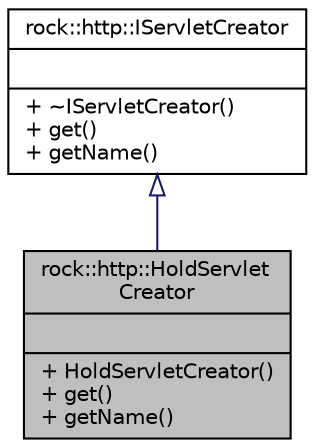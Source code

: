 digraph "rock::http::HoldServletCreator"
{
 // LATEX_PDF_SIZE
  edge [fontname="Helvetica",fontsize="10",labelfontname="Helvetica",labelfontsize="10"];
  node [fontname="Helvetica",fontsize="10",shape=record];
  Node1 [label="{rock::http::HoldServlet\lCreator\n||+ HoldServletCreator()\l+ get()\l+ getName()\l}",height=0.2,width=0.4,color="black", fillcolor="grey75", style="filled", fontcolor="black",tooltip=" "];
  Node2 -> Node1 [dir="back",color="midnightblue",fontsize="10",style="solid",arrowtail="onormal"];
  Node2 [label="{rock::http::IServletCreator\n||+ ~IServletCreator()\l+ get()\l+ getName()\l}",height=0.2,width=0.4,color="black", fillcolor="white", style="filled",URL="$classrock_1_1http_1_1IServletCreator.html",tooltip=" "];
}
